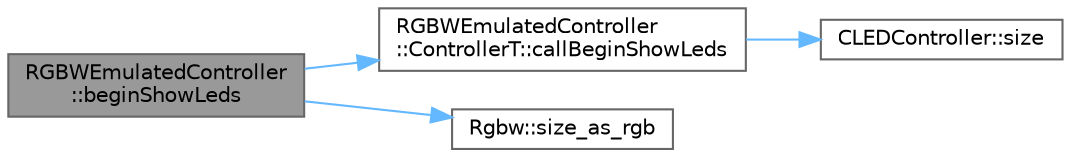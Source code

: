 digraph "RGBWEmulatedController::beginShowLeds"
{
 // LATEX_PDF_SIZE
  bgcolor="transparent";
  edge [fontname=Helvetica,fontsize=10,labelfontname=Helvetica,labelfontsize=10];
  node [fontname=Helvetica,fontsize=10,shape=box,height=0.2,width=0.4];
  rankdir="LR";
  Node1 [id="Node000001",label="RGBWEmulatedController\l::beginShowLeds",height=0.2,width=0.4,color="gray40", fillcolor="grey60", style="filled", fontcolor="black",tooltip=" "];
  Node1 -> Node2 [id="edge1_Node000001_Node000002",color="steelblue1",style="solid",tooltip=" "];
  Node2 [id="Node000002",label="RGBWEmulatedController\l::ControllerT::callBeginShowLeds",height=0.2,width=0.4,color="grey40", fillcolor="white", style="filled",URL="$d4/d28/group___chipsets.html#adcbb639de93a59ffc51498fdb163f9a8",tooltip=" "];
  Node2 -> Node3 [id="edge2_Node000002_Node000003",color="steelblue1",style="solid",tooltip=" "];
  Node3 [id="Node000003",label="CLEDController::size",height=0.2,width=0.4,color="grey40", fillcolor="white", style="filled",URL="$d6/d2c/class_c_l_e_d_controller.html#a63f75cf7e55cf8da46db5fd27110bb3e",tooltip="How many LEDs does this controller manage?"];
  Node1 -> Node4 [id="edge3_Node000001_Node000004",color="steelblue1",style="solid",tooltip=" "];
  Node4 [id="Node000004",label="Rgbw::size_as_rgb",height=0.2,width=0.4,color="grey40", fillcolor="white", style="filled",URL="$db/d74/struct_rgbw.html#a99a23acfbc448d69b2f50f87c133efcd",tooltip=" "];
}
